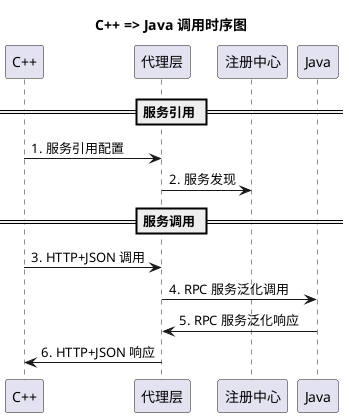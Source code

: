 @startuml

title C++ => Java 调用时序图

== 服务引用 ==

"C++" -> 代理层: 1. 服务引用配置
代理层 -> 注册中心: 2. 服务发现

== 服务调用 ==

"C++" -> 代理层: 3. HTTP+JSON 调用
代理层 -> Java: 4. RPC 服务泛化调用
Java -> 代理层: 5. RPC 服务泛化响应
代理层 -> "C++": 6. HTTP+JSON 响应

@enduml